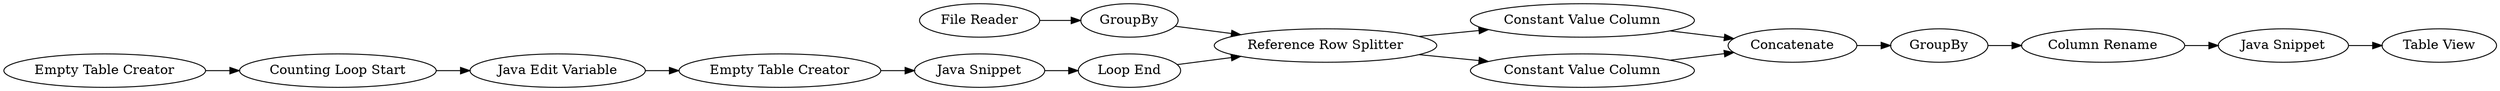 digraph {
	4 -> 7
	24 -> 26
	25 -> 24
	16 -> 21
	9 -> 4
	23 -> 25
	20 -> 22
	12 -> 16
	11 -> 12
	8 -> 16
	21 -> 22
	16 -> 20
	7 -> 6
	6 -> 2
	2 -> 8
	22 -> 23
	16 [label="Reference Row Splitter"]
	24 [label="Java Snippet"]
	20 [label="Constant Value Column"]
	7 [label="Java Edit Variable"]
	22 [label=Concatenate]
	9 [label="Empty Table Creator"]
	11 [label="File Reader"]
	4 [label="Counting Loop Start"]
	21 [label="Constant Value Column"]
	23 [label=GroupBy]
	26 [label="Table View"]
	6 [label="Empty Table Creator"]
	8 [label="Loop End"]
	25 [label="Column Rename"]
	2 [label="Java Snippet"]
	12 [label=GroupBy]
	rankdir=LR
}
